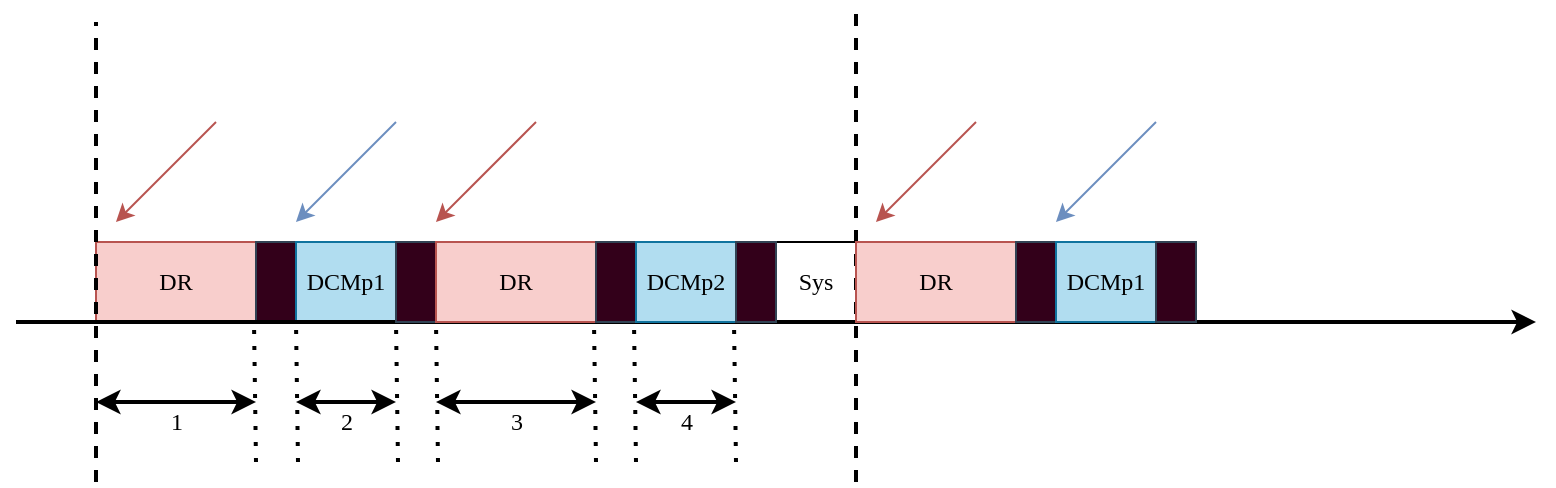 <mxfile version="17.1.2" type="device"><diagram id="l_Y6X0d3X5QkhQMdxUFH" name="第 1 页"><mxGraphModel dx="1422" dy="762" grid="1" gridSize="10" guides="1" tooltips="1" connect="1" arrows="1" fold="1" page="1" pageScale="1" pageWidth="850" pageHeight="1100" math="0" shadow="0"><root><mxCell id="0"/><mxCell id="1" parent="0"/><mxCell id="9dWjABbPLujIOox2jV-_-29" value="&lt;font face=&quot;Georgia&quot;&gt;Sys&lt;/font&gt;" style="rounded=0;whiteSpace=wrap;html=1;" parent="1" vertex="1"><mxGeometry x="420" y="200" width="40" height="40" as="geometry"/></mxCell><mxCell id="9dWjABbPLujIOox2jV-_-1" value="&lt;font face=&quot;Georgia&quot;&gt;DR&lt;/font&gt;" style="rounded=0;whiteSpace=wrap;html=1;fillColor=#f8cecc;strokeColor=#b85450;" parent="1" vertex="1"><mxGeometry x="80" y="200" width="80" height="40" as="geometry"/></mxCell><mxCell id="9dWjABbPLujIOox2jV-_-2" value="" style="rounded=0;whiteSpace=wrap;html=1;fontFamily=Georgia;fillColor=#33001A;strokeColor=#314354;fontColor=#ffffff;" parent="1" vertex="1"><mxGeometry x="160" y="200" width="20" height="40" as="geometry"/></mxCell><mxCell id="9dWjABbPLujIOox2jV-_-3" value="&lt;font face=&quot;Georgia&quot;&gt;DCMp1&lt;/font&gt;" style="rounded=0;whiteSpace=wrap;html=1;fillColor=#b1ddf0;strokeColor=#10739e;" parent="1" vertex="1"><mxGeometry x="180" y="200" width="50" height="40" as="geometry"/></mxCell><mxCell id="9dWjABbPLujIOox2jV-_-14" value="" style="endArrow=none;html=1;rounded=0;fontFamily=Georgia;strokeWidth=2;dashed=1;" parent="1" edge="1"><mxGeometry width="50" height="50" relative="1" as="geometry"><mxPoint x="80" y="320" as="sourcePoint"/><mxPoint x="80" y="90" as="targetPoint"/></mxGeometry></mxCell><mxCell id="9dWjABbPLujIOox2jV-_-15" value="" style="endArrow=none;html=1;rounded=0;fontFamily=Georgia;strokeWidth=2;dashed=1;" parent="1" edge="1"><mxGeometry width="50" height="50" relative="1" as="geometry"><mxPoint x="460" y="320" as="sourcePoint"/><mxPoint x="460" y="80" as="targetPoint"/></mxGeometry></mxCell><mxCell id="9dWjABbPLujIOox2jV-_-18" value="" style="endArrow=none;html=1;rounded=0;fontFamily=Georgia;startArrow=classic;startFill=1;endFill=0;fillColor=#f8cecc;strokeColor=#b85450;" parent="1" edge="1"><mxGeometry width="50" height="50" relative="1" as="geometry"><mxPoint x="90" y="190" as="sourcePoint"/><mxPoint x="140" y="140" as="targetPoint"/></mxGeometry></mxCell><mxCell id="9dWjABbPLujIOox2jV-_-21" value="" style="endArrow=none;html=1;rounded=0;fontFamily=Georgia;startArrow=classic;startFill=1;endFill=0;fillColor=#dae8fc;strokeColor=#6c8ebf;" parent="1" edge="1"><mxGeometry width="50" height="50" relative="1" as="geometry"><mxPoint x="180" y="190" as="sourcePoint"/><mxPoint x="230" y="140" as="targetPoint"/></mxGeometry></mxCell><mxCell id="9dWjABbPLujIOox2jV-_-23" value="" style="endArrow=classic;html=1;rounded=0;strokeWidth=2;" parent="1" edge="1"><mxGeometry width="50" height="50" relative="1" as="geometry"><mxPoint x="40" y="240" as="sourcePoint"/><mxPoint x="800" y="240" as="targetPoint"/></mxGeometry></mxCell><mxCell id="9dWjABbPLujIOox2jV-_-24" value="" style="rounded=0;whiteSpace=wrap;html=1;fontFamily=Georgia;fillColor=#33001A;strokeColor=#314354;fontColor=#ffffff;" parent="1" vertex="1"><mxGeometry x="230" y="200" width="20" height="40" as="geometry"/></mxCell><mxCell id="9dWjABbPLujIOox2jV-_-25" value="&lt;font face=&quot;Georgia&quot;&gt;DR&lt;/font&gt;" style="rounded=0;whiteSpace=wrap;html=1;fillColor=#f8cecc;strokeColor=#b85450;" parent="1" vertex="1"><mxGeometry x="250" y="200" width="80" height="40" as="geometry"/></mxCell><mxCell id="9dWjABbPLujIOox2jV-_-26" value="" style="rounded=0;whiteSpace=wrap;html=1;fontFamily=Georgia;fillColor=#33001A;strokeColor=#314354;fontColor=#ffffff;" parent="1" vertex="1"><mxGeometry x="330" y="200" width="20" height="40" as="geometry"/></mxCell><mxCell id="9dWjABbPLujIOox2jV-_-27" value="&lt;font face=&quot;Georgia&quot;&gt;DCMp2&lt;/font&gt;" style="rounded=0;whiteSpace=wrap;html=1;fillColor=#b1ddf0;strokeColor=#10739e;" parent="1" vertex="1"><mxGeometry x="350" y="200" width="50" height="40" as="geometry"/></mxCell><mxCell id="9dWjABbPLujIOox2jV-_-28" value="" style="rounded=0;whiteSpace=wrap;html=1;fontFamily=Georgia;fillColor=#33001A;strokeColor=#314354;fontColor=#ffffff;" parent="1" vertex="1"><mxGeometry x="400" y="200" width="20" height="40" as="geometry"/></mxCell><mxCell id="9dWjABbPLujIOox2jV-_-30" value="&lt;font face=&quot;Georgia&quot;&gt;DR&lt;/font&gt;" style="rounded=0;whiteSpace=wrap;html=1;fillColor=#f8cecc;strokeColor=#b85450;" parent="1" vertex="1"><mxGeometry x="460" y="200" width="80" height="40" as="geometry"/></mxCell><mxCell id="9dWjABbPLujIOox2jV-_-31" value="" style="rounded=0;whiteSpace=wrap;html=1;fontFamily=Georgia;fillColor=#33001A;strokeColor=#314354;fontColor=#ffffff;" parent="1" vertex="1"><mxGeometry x="540" y="200" width="20" height="40" as="geometry"/></mxCell><mxCell id="9dWjABbPLujIOox2jV-_-32" value="&lt;font face=&quot;Georgia&quot;&gt;DCMp1&lt;/font&gt;" style="rounded=0;whiteSpace=wrap;html=1;fillColor=#b1ddf0;strokeColor=#10739e;" parent="1" vertex="1"><mxGeometry x="560" y="200" width="50" height="40" as="geometry"/></mxCell><mxCell id="9dWjABbPLujIOox2jV-_-33" value="" style="rounded=0;whiteSpace=wrap;html=1;fontFamily=Georgia;fillColor=#33001A;strokeColor=#314354;fontColor=#ffffff;" parent="1" vertex="1"><mxGeometry x="610" y="200" width="20" height="40" as="geometry"/></mxCell><mxCell id="9dWjABbPLujIOox2jV-_-34" value="" style="endArrow=none;html=1;rounded=0;fontFamily=Georgia;startArrow=classic;startFill=1;endFill=0;fillColor=#f8cecc;strokeColor=#b85450;" parent="1" edge="1"><mxGeometry width="50" height="50" relative="1" as="geometry"><mxPoint x="470" y="190" as="sourcePoint"/><mxPoint x="520" y="140" as="targetPoint"/></mxGeometry></mxCell><mxCell id="9dWjABbPLujIOox2jV-_-35" value="" style="endArrow=none;html=1;rounded=0;fontFamily=Georgia;startArrow=classic;startFill=1;endFill=0;fillColor=#dae8fc;strokeColor=#6c8ebf;" parent="1" edge="1"><mxGeometry width="50" height="50" relative="1" as="geometry"><mxPoint x="560" y="190" as="sourcePoint"/><mxPoint x="610" y="140" as="targetPoint"/></mxGeometry></mxCell><mxCell id="9dWjABbPLujIOox2jV-_-36" value="" style="endArrow=none;html=1;rounded=0;fontFamily=Georgia;startArrow=classic;startFill=1;endFill=0;fillColor=#f8cecc;strokeColor=#b85450;" parent="1" edge="1"><mxGeometry width="50" height="50" relative="1" as="geometry"><mxPoint x="250" y="190" as="sourcePoint"/><mxPoint x="300" y="140" as="targetPoint"/></mxGeometry></mxCell><mxCell id="9dWjABbPLujIOox2jV-_-37" value="" style="endArrow=classic;startArrow=classic;html=1;rounded=0;fontFamily=Georgia;strokeWidth=2;" parent="1" edge="1"><mxGeometry width="50" height="50" relative="1" as="geometry"><mxPoint x="80" y="280" as="sourcePoint"/><mxPoint x="160" y="280" as="targetPoint"/></mxGeometry></mxCell><mxCell id="9dWjABbPLujIOox2jV-_-38" value="" style="endArrow=none;dashed=1;html=1;dashPattern=1 3;strokeWidth=2;rounded=0;fontFamily=Georgia;" parent="1" edge="1"><mxGeometry width="50" height="50" relative="1" as="geometry"><mxPoint x="160" y="310" as="sourcePoint"/><mxPoint x="159" y="240" as="targetPoint"/></mxGeometry></mxCell><mxCell id="9dWjABbPLujIOox2jV-_-39" value="1" style="text;html=1;align=center;verticalAlign=middle;resizable=0;points=[];autosize=1;strokeColor=none;fillColor=none;fontFamily=Georgia;" parent="1" vertex="1"><mxGeometry x="110" y="280" width="20" height="20" as="geometry"/></mxCell><mxCell id="9dWjABbPLujIOox2jV-_-40" value="" style="endArrow=none;dashed=1;html=1;dashPattern=1 3;strokeWidth=2;rounded=0;fontFamily=Georgia;" parent="1" edge="1"><mxGeometry width="50" height="50" relative="1" as="geometry"><mxPoint x="231" y="310" as="sourcePoint"/><mxPoint x="230" y="240" as="targetPoint"/></mxGeometry></mxCell><mxCell id="9dWjABbPLujIOox2jV-_-41" value="" style="endArrow=none;dashed=1;html=1;dashPattern=1 3;strokeWidth=2;rounded=0;fontFamily=Georgia;" parent="1" edge="1"><mxGeometry width="50" height="50" relative="1" as="geometry"><mxPoint x="181" y="310" as="sourcePoint"/><mxPoint x="180" y="240" as="targetPoint"/></mxGeometry></mxCell><mxCell id="9dWjABbPLujIOox2jV-_-42" value="" style="endArrow=none;dashed=1;html=1;dashPattern=1 3;strokeWidth=2;rounded=0;fontFamily=Georgia;" parent="1" edge="1"><mxGeometry width="50" height="50" relative="1" as="geometry"><mxPoint x="251" y="310" as="sourcePoint"/><mxPoint x="250" y="240" as="targetPoint"/></mxGeometry></mxCell><mxCell id="9dWjABbPLujIOox2jV-_-43" value="" style="endArrow=none;dashed=1;html=1;dashPattern=1 3;strokeWidth=2;rounded=0;fontFamily=Georgia;" parent="1" edge="1"><mxGeometry width="50" height="50" relative="1" as="geometry"><mxPoint x="330" y="310" as="sourcePoint"/><mxPoint x="329" y="240" as="targetPoint"/></mxGeometry></mxCell><mxCell id="9dWjABbPLujIOox2jV-_-44" value="" style="endArrow=none;dashed=1;html=1;dashPattern=1 3;strokeWidth=2;rounded=0;fontFamily=Georgia;" parent="1" edge="1"><mxGeometry width="50" height="50" relative="1" as="geometry"><mxPoint x="350" y="310" as="sourcePoint"/><mxPoint x="349" y="240" as="targetPoint"/></mxGeometry></mxCell><mxCell id="9dWjABbPLujIOox2jV-_-45" value="" style="endArrow=none;dashed=1;html=1;dashPattern=1 3;strokeWidth=2;rounded=0;fontFamily=Georgia;" parent="1" edge="1"><mxGeometry width="50" height="50" relative="1" as="geometry"><mxPoint x="400" y="310" as="sourcePoint"/><mxPoint x="399" y="240" as="targetPoint"/></mxGeometry></mxCell><mxCell id="9dWjABbPLujIOox2jV-_-46" value="" style="endArrow=classic;startArrow=classic;html=1;rounded=0;fontFamily=Georgia;strokeWidth=2;" parent="1" edge="1"><mxGeometry width="50" height="50" relative="1" as="geometry"><mxPoint x="180" y="280" as="sourcePoint"/><mxPoint x="230" y="280" as="targetPoint"/></mxGeometry></mxCell><mxCell id="9dWjABbPLujIOox2jV-_-48" value="" style="endArrow=classic;startArrow=classic;html=1;rounded=0;fontFamily=Georgia;strokeWidth=2;" parent="1" edge="1"><mxGeometry width="50" height="50" relative="1" as="geometry"><mxPoint x="250" y="280" as="sourcePoint"/><mxPoint x="330" y="280" as="targetPoint"/></mxGeometry></mxCell><mxCell id="9dWjABbPLujIOox2jV-_-50" value="" style="endArrow=classic;startArrow=classic;html=1;rounded=0;fontFamily=Georgia;strokeWidth=2;" parent="1" edge="1"><mxGeometry width="50" height="50" relative="1" as="geometry"><mxPoint x="350" y="280" as="sourcePoint"/><mxPoint x="400" y="280" as="targetPoint"/></mxGeometry></mxCell><mxCell id="9dWjABbPLujIOox2jV-_-51" value="2" style="text;html=1;align=center;verticalAlign=middle;resizable=0;points=[];autosize=1;strokeColor=none;fillColor=none;fontFamily=Georgia;" parent="1" vertex="1"><mxGeometry x="195" y="280" width="20" height="20" as="geometry"/></mxCell><mxCell id="9dWjABbPLujIOox2jV-_-52" value="3" style="text;html=1;align=center;verticalAlign=middle;resizable=0;points=[];autosize=1;strokeColor=none;fillColor=none;fontFamily=Georgia;" parent="1" vertex="1"><mxGeometry x="280" y="280" width="20" height="20" as="geometry"/></mxCell><mxCell id="9dWjABbPLujIOox2jV-_-53" value="4" style="text;html=1;align=center;verticalAlign=middle;resizable=0;points=[];autosize=1;strokeColor=none;fillColor=none;fontFamily=Georgia;" parent="1" vertex="1"><mxGeometry x="365" y="280" width="20" height="20" as="geometry"/></mxCell></root></mxGraphModel></diagram></mxfile>